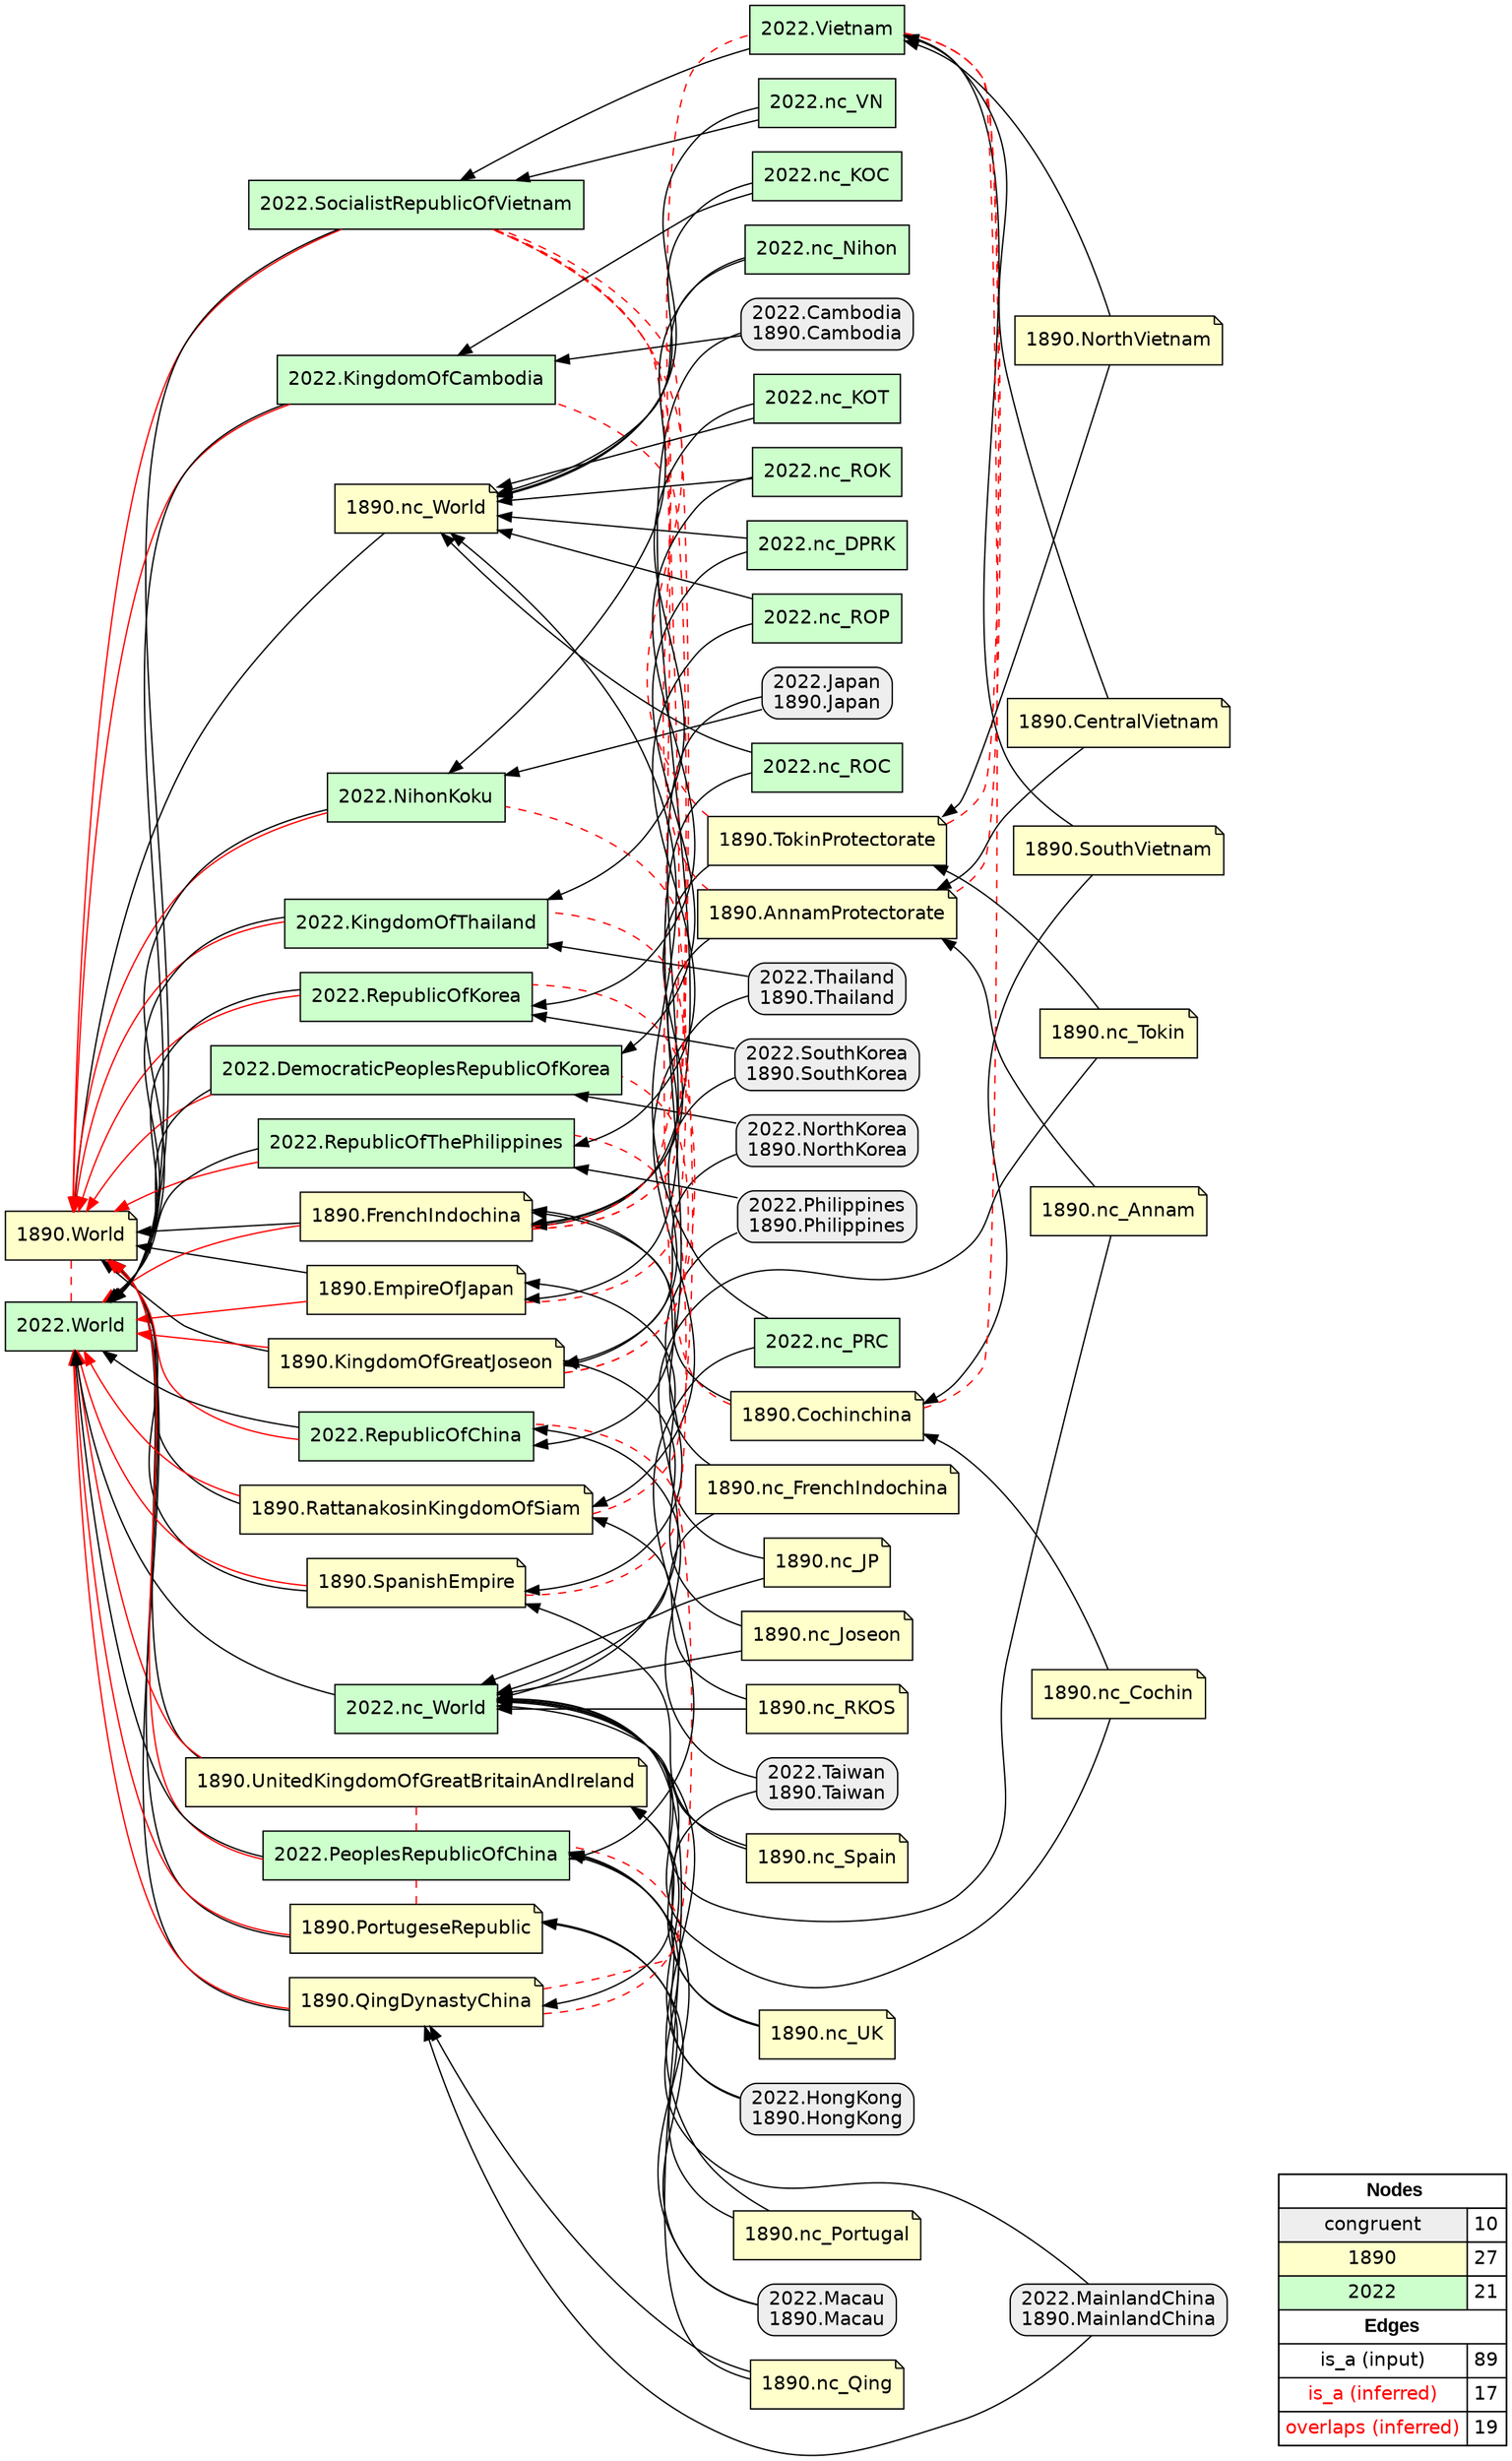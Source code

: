 digraph{
rankdir=RL
node[shape=box style="filled,rounded" fillcolor="#EEEEEE" fontname="helvetica"] 
"2022.MainlandChina\n1890.MainlandChina"
"2022.HongKong\n1890.HongKong"
"2022.Taiwan\n1890.Taiwan"
"2022.NorthKorea\n1890.NorthKorea"
"2022.Philippines\n1890.Philippines"
"2022.Cambodia\n1890.Cambodia"
"2022.Thailand\n1890.Thailand"
"2022.SouthKorea\n1890.SouthKorea"
"2022.Macau\n1890.Macau"
"2022.Japan\n1890.Japan"
node[shape=note style=filled fillcolor="#FFFFCC" fontname="helvetica"] 
"1890.nc_FrenchIndochina"
"1890.nc_World"
"1890.EmpireOfJapan"
"1890.nc_JP"
"1890.TokinProtectorate"
"1890.SouthVietnam"
"1890.AnnamProtectorate"
"1890.Cochinchina"
"1890.nc_UK"
"1890.nc_Tokin"
"1890.UnitedKingdomOfGreatBritainAndIreland"
"1890.CentralVietnam"
"1890.QingDynastyChina"
"1890.nc_Portugal"
"1890.SpanishEmpire"
"1890.nc_Annam"
"1890.KingdomOfGreatJoseon"
"1890.PortugeseRepublic"
"1890.nc_RKOS"
"1890.nc_Joseon"
"1890.nc_Qing"
"1890.NorthVietnam"
"1890.nc_Cochin"
"1890.RattanakosinKingdomOfSiam"
"1890.World"
"1890.FrenchIndochina"
"1890.nc_Spain"
node[shape=box style=filled fillcolor="#CCFFCC" fontname="helvetica"] 
"2022.nc_VN"
"2022.SocialistRepublicOfVietnam"
"2022.RepublicOfKorea"
"2022.DemocraticPeoplesRepublicOfKorea"
"2022.nc_ROK"
"2022.nc_World"
"2022.PeoplesRepublicOfChina"
"2022.RepublicOfChina"
"2022.RepublicOfThePhilippines"
"2022.nc_Nihon"
"2022.Vietnam"
"2022.nc_DPRK"
"2022.NihonKoku"
"2022.World"
"2022.KingdomOfThailand"
"2022.nc_PRC"
"2022.nc_KOC"
"2022.nc_ROC"
"2022.nc_KOT"
"2022.nc_ROP"
"2022.KingdomOfCambodia"
edge[arrowhead=normal style=solid color="#000000" constraint=true penwidth=1]
"1890.nc_Qing" -> "2022.nc_World"
"2022.nc_ROC" -> "1890.nc_World"
"2022.nc_DPRK" -> "2022.DemocraticPeoplesRepublicOfKorea"
"1890.nc_Joseon" -> "1890.KingdomOfGreatJoseon"
"2022.Taiwan\n1890.Taiwan" -> "2022.RepublicOfChina"
"2022.nc_VN" -> "2022.SocialistRepublicOfVietnam"
"2022.NorthKorea\n1890.NorthKorea" -> "1890.KingdomOfGreatJoseon"
"1890.nc_Portugal" -> "1890.PortugeseRepublic"
"2022.RepublicOfKorea" -> "2022.World"
"1890.CentralVietnam" -> "1890.AnnamProtectorate"
"2022.HongKong\n1890.HongKong" -> "2022.PeoplesRepublicOfChina"
"1890.RattanakosinKingdomOfSiam" -> "1890.World"
"2022.nc_KOC" -> "1890.nc_World"
"2022.Cambodia\n1890.Cambodia" -> "1890.FrenchIndochina"
"2022.nc_ROC" -> "2022.RepublicOfChina"
"2022.nc_ROK" -> "2022.RepublicOfKorea"
"2022.nc_Nihon" -> "1890.nc_World"
"1890.SouthVietnam" -> "2022.Vietnam"
"2022.nc_Nihon" -> "2022.NihonKoku"
"1890.Cochinchina" -> "1890.FrenchIndochina"
"1890.nc_JP" -> "2022.nc_World"
"1890.AnnamProtectorate" -> "1890.FrenchIndochina"
"1890.nc_Annam" -> "2022.nc_World"
"2022.RepublicOfChina" -> "2022.World"
"1890.nc_Cochin" -> "1890.Cochinchina"
"2022.SocialistRepublicOfVietnam" -> "2022.World"
"1890.nc_Cochin" -> "2022.nc_World"
"2022.nc_DPRK" -> "1890.nc_World"
"2022.Japan\n1890.Japan" -> "2022.NihonKoku"
"2022.Philippines\n1890.Philippines" -> "1890.SpanishEmpire"
"2022.KingdomOfCambodia" -> "2022.World"
"1890.CentralVietnam" -> "2022.Vietnam"
"2022.Macau\n1890.Macau" -> "1890.PortugeseRepublic"
"2022.Thailand\n1890.Thailand" -> "1890.RattanakosinKingdomOfSiam"
"1890.nc_FrenchIndochina" -> "2022.nc_World"
"1890.nc_FrenchIndochina" -> "1890.FrenchIndochina"
"1890.nc_Qing" -> "1890.QingDynastyChina"
"2022.Philippines\n1890.Philippines" -> "2022.RepublicOfThePhilippines"
"1890.nc_RKOS" -> "1890.RattanakosinKingdomOfSiam"
"1890.SouthVietnam" -> "1890.Cochinchina"
"2022.Thailand\n1890.Thailand" -> "2022.KingdomOfThailand"
"2022.Taiwan\n1890.Taiwan" -> "1890.QingDynastyChina"
"1890.nc_Tokin" -> "2022.nc_World"
"2022.nc_ROP" -> "1890.nc_World"
"2022.nc_PRC" -> "1890.nc_World"
"2022.NihonKoku" -> "2022.World"
"1890.FrenchIndochina" -> "1890.World"
"2022.SouthKorea\n1890.SouthKorea" -> "2022.RepublicOfKorea"
"2022.Macau\n1890.Macau" -> "2022.PeoplesRepublicOfChina"
"1890.nc_UK" -> "1890.UnitedKingdomOfGreatBritainAndIreland"
"2022.nc_ROP" -> "2022.RepublicOfThePhilippines"
"2022.nc_ROK" -> "1890.nc_World"
"1890.NorthVietnam" -> "1890.TokinProtectorate"
"1890.EmpireOfJapan" -> "1890.World"
"1890.PortugeseRepublic" -> "1890.World"
"2022.nc_KOT" -> "1890.nc_World"
"1890.KingdomOfGreatJoseon" -> "1890.World"
"1890.nc_Spain" -> "1890.SpanishEmpire"
"2022.nc_World" -> "2022.World"
"2022.Vietnam" -> "2022.SocialistRepublicOfVietnam"
"1890.nc_World" -> "1890.World"
"1890.nc_Portugal" -> "2022.nc_World"
"1890.UnitedKingdomOfGreatBritainAndIreland" -> "1890.World"
"2022.RepublicOfThePhilippines" -> "2022.World"
"2022.nc_KOT" -> "2022.KingdomOfThailand"
"1890.NorthVietnam" -> "2022.Vietnam"
"1890.nc_Annam" -> "1890.AnnamProtectorate"
"2022.Japan\n1890.Japan" -> "1890.EmpireOfJapan"
"2022.PeoplesRepublicOfChina" -> "2022.World"
"1890.SpanishEmpire" -> "1890.World"
"2022.HongKong\n1890.HongKong" -> "1890.UnitedKingdomOfGreatBritainAndIreland"
"1890.nc_Spain" -> "2022.nc_World"
"2022.NorthKorea\n1890.NorthKorea" -> "2022.DemocraticPeoplesRepublicOfKorea"
"1890.TokinProtectorate" -> "1890.FrenchIndochina"
"1890.nc_Tokin" -> "1890.TokinProtectorate"
"1890.QingDynastyChina" -> "1890.World"
"2022.Cambodia\n1890.Cambodia" -> "2022.KingdomOfCambodia"
"1890.nc_RKOS" -> "2022.nc_World"
"2022.nc_VN" -> "1890.nc_World"
"1890.nc_Joseon" -> "2022.nc_World"
"2022.DemocraticPeoplesRepublicOfKorea" -> "2022.World"
"2022.nc_KOC" -> "2022.KingdomOfCambodia"
"1890.nc_JP" -> "1890.EmpireOfJapan"
"2022.SouthKorea\n1890.SouthKorea" -> "1890.KingdomOfGreatJoseon"
"2022.MainlandChina\n1890.MainlandChina" -> "2022.PeoplesRepublicOfChina"
"2022.MainlandChina\n1890.MainlandChina" -> "1890.QingDynastyChina"
"1890.nc_UK" -> "2022.nc_World"
"2022.KingdomOfThailand" -> "2022.World"
"2022.nc_PRC" -> "2022.PeoplesRepublicOfChina"
edge[arrowhead=normal style=dotted color="#000000" constraint=true penwidth=1]
edge[arrowhead=normal style=solid color="#FF0000" constraint=true penwidth=1]
"1890.SpanishEmpire" -> "2022.World"
"2022.KingdomOfCambodia" -> "1890.World"
"1890.FrenchIndochina" -> "2022.World"
"2022.PeoplesRepublicOfChina" -> "1890.World"
"2022.SocialistRepublicOfVietnam" -> "1890.World"
"1890.QingDynastyChina" -> "2022.World"
"2022.NihonKoku" -> "1890.World"
"1890.KingdomOfGreatJoseon" -> "2022.World"
"2022.RepublicOfThePhilippines" -> "1890.World"
"2022.KingdomOfThailand" -> "1890.World"
"1890.UnitedKingdomOfGreatBritainAndIreland" -> "2022.World"
"1890.RattanakosinKingdomOfSiam" -> "2022.World"
"2022.RepublicOfKorea" -> "1890.World"
"1890.EmpireOfJapan" -> "2022.World"
"2022.DemocraticPeoplesRepublicOfKorea" -> "1890.World"
"2022.RepublicOfChina" -> "1890.World"
"1890.PortugeseRepublic" -> "2022.World"
edge[arrowhead=none style=dashed color="#FF0000" constraint=false penwidth=1]
"1890.SpanishEmpire" -> "2022.RepublicOfThePhilippines"
"1890.AnnamProtectorate" -> "2022.SocialistRepublicOfVietnam"
"1890.TokinProtectorate" -> "2022.SocialistRepublicOfVietnam"
"1890.World" -> "2022.World"
"1890.Cochinchina" -> "2022.SocialistRepublicOfVietnam"
"1890.RattanakosinKingdomOfSiam" -> "2022.KingdomOfThailand"
"1890.UnitedKingdomOfGreatBritainAndIreland" -> "2022.PeoplesRepublicOfChina"
"1890.KingdomOfGreatJoseon" -> "2022.DemocraticPeoplesRepublicOfKorea"
"1890.FrenchIndochina" -> "2022.SocialistRepublicOfVietnam"
"1890.QingDynastyChina" -> "2022.PeoplesRepublicOfChina"
"1890.Cochinchina" -> "2022.Vietnam"
"1890.QingDynastyChina" -> "2022.RepublicOfChina"
"1890.EmpireOfJapan" -> "2022.NihonKoku"
"1890.AnnamProtectorate" -> "2022.Vietnam"
"1890.PortugeseRepublic" -> "2022.PeoplesRepublicOfChina"
"1890.KingdomOfGreatJoseon" -> "2022.RepublicOfKorea"
"1890.FrenchIndochina" -> "2022.KingdomOfCambodia"
"1890.TokinProtectorate" -> "2022.Vietnam"
"1890.FrenchIndochina" -> "2022.Vietnam"
node[shape=box] 
{rank=source Legend [fillcolor= white margin=0 label=< 
 <TABLE BORDER="0" CELLBORDER="1" CELLSPACING="0" CELLPADDING="4"> 
<TR> <TD COLSPAN="2"><font face="Arial Black"> Nodes</font></TD> </TR> 
<TR> 
 <TD bgcolor="#EEEEEE" fontname="helvetica">congruent</TD> 
 <TD>10</TD> 
 </TR> 
<TR> 
 <TD bgcolor="#FFFFCC" fontname="helvetica">1890</TD> 
 <TD>27</TD> 
 </TR> 
<TR> 
 <TD bgcolor="#CCFFCC" fontname="helvetica">2022</TD> 
 <TD>21</TD> 
 </TR> 
<TR> <TD COLSPAN="2"><font face = "Arial Black"> Edges </font></TD> </TR> 
<TR> 
 <TD><font color ="#000000">is_a (input)</font></TD><TD>89</TD>
</TR>
<TR> 
 <TD><font color ="#FF0000">is_a (inferred)</font></TD><TD>17</TD>
</TR>
<TR> 
 <TD><font color ="#FF0000">overlaps (inferred)</font></TD><TD>19</TD>
</TR>
</TABLE> 
 >] } 
}